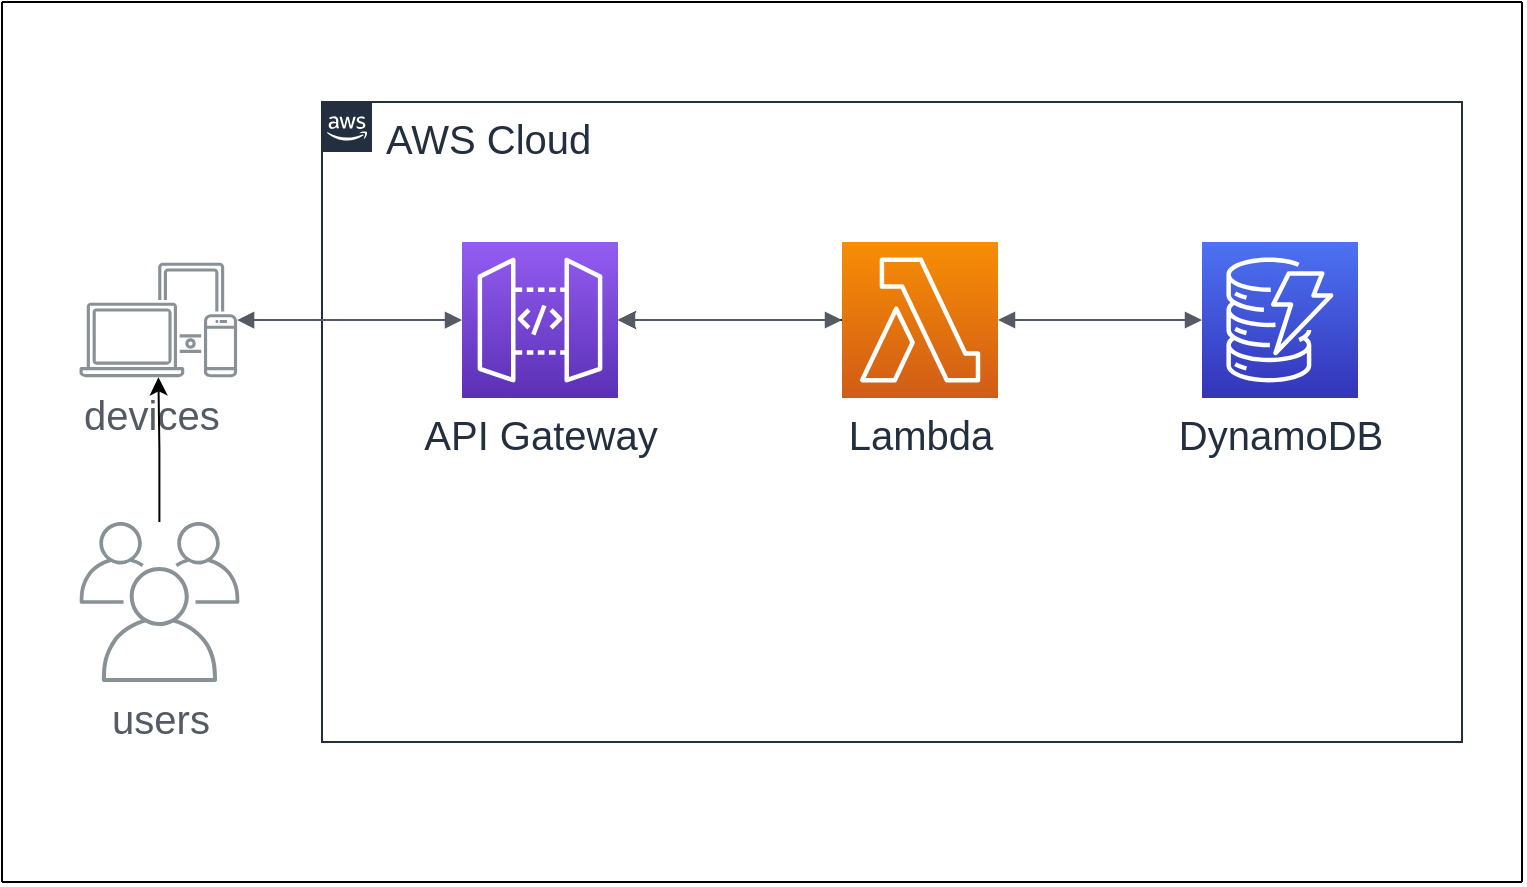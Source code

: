 <mxfile version="21.3.8" type="device">
  <diagram id="Ht1M8jgEwFfnCIfOTk4-" name="Page-1">
    <mxGraphModel dx="1050" dy="549" grid="1" gridSize="10" guides="1" tooltips="1" connect="1" arrows="1" fold="1" page="1" pageScale="1" pageWidth="827" pageHeight="1169" math="0" shadow="0">
      <root>
        <mxCell id="0" />
        <mxCell id="1" parent="0" />
        <mxCell id="jZVaUwOg5UY3L9NAnvdq-71" value="&lt;font style=&quot;font-size: 20px;&quot;&gt;AWS Cloud&lt;/font&gt;" style="points=[[0,0],[0.25,0],[0.5,0],[0.75,0],[1,0],[1,0.25],[1,0.5],[1,0.75],[1,1],[0.75,1],[0.5,1],[0.25,1],[0,1],[0,0.75],[0,0.5],[0,0.25]];outlineConnect=0;gradientColor=none;html=1;whiteSpace=wrap;fontSize=12;fontStyle=0;shape=mxgraph.aws4.group;grIcon=mxgraph.aws4.group_aws_cloud_alt;strokeColor=#232F3E;fillColor=none;verticalAlign=top;align=left;spacingLeft=30;fontColor=#232F3E;dashed=0;labelBackgroundColor=none;container=1;pointerEvents=0;collapsible=0;recursiveResize=0;" parent="1" vertex="1">
          <mxGeometry x="200" y="130" width="570" height="320" as="geometry" />
        </mxCell>
        <mxCell id="hfYn2SN7OLMcvkPTR0v9-2" value="&lt;font style=&quot;font-size: 20px;&quot;&gt;API Gateway&lt;/font&gt;" style="sketch=0;points=[[0,0,0],[0.25,0,0],[0.5,0,0],[0.75,0,0],[1,0,0],[0,1,0],[0.25,1,0],[0.5,1,0],[0.75,1,0],[1,1,0],[0,0.25,0],[0,0.5,0],[0,0.75,0],[1,0.25,0],[1,0.5,0],[1,0.75,0]];outlineConnect=0;fontColor=#232F3E;gradientColor=#945DF2;gradientDirection=north;fillColor=#5A30B5;strokeColor=#ffffff;dashed=0;verticalLabelPosition=bottom;verticalAlign=top;align=center;html=1;fontSize=12;fontStyle=0;aspect=fixed;shape=mxgraph.aws4.resourceIcon;resIcon=mxgraph.aws4.api_gateway;" parent="jZVaUwOg5UY3L9NAnvdq-71" vertex="1">
          <mxGeometry x="70" y="70" width="78" height="78" as="geometry" />
        </mxCell>
        <mxCell id="hfYn2SN7OLMcvkPTR0v9-9" value="" style="edgeStyle=orthogonalEdgeStyle;rounded=0;orthogonalLoop=1;jettySize=auto;html=1;" parent="jZVaUwOg5UY3L9NAnvdq-71" source="hfYn2SN7OLMcvkPTR0v9-4" target="hfYn2SN7OLMcvkPTR0v9-2" edge="1">
          <mxGeometry relative="1" as="geometry" />
        </mxCell>
        <mxCell id="hfYn2SN7OLMcvkPTR0v9-4" value="&lt;font style=&quot;font-size: 20px;&quot;&gt;Lambda&lt;/font&gt;" style="sketch=0;points=[[0,0,0],[0.25,0,0],[0.5,0,0],[0.75,0,0],[1,0,0],[0,1,0],[0.25,1,0],[0.5,1,0],[0.75,1,0],[1,1,0],[0,0.25,0],[0,0.5,0],[0,0.75,0],[1,0.25,0],[1,0.5,0],[1,0.75,0]];outlineConnect=0;fontColor=#232F3E;gradientColor=#F78E04;gradientDirection=north;fillColor=#D05C17;strokeColor=#ffffff;dashed=0;verticalLabelPosition=bottom;verticalAlign=top;align=center;html=1;fontSize=12;fontStyle=0;aspect=fixed;shape=mxgraph.aws4.resourceIcon;resIcon=mxgraph.aws4.lambda;" parent="jZVaUwOg5UY3L9NAnvdq-71" vertex="1">
          <mxGeometry x="260" y="70" width="78" height="78" as="geometry" />
        </mxCell>
        <mxCell id="hfYn2SN7OLMcvkPTR0v9-5" value="&lt;font style=&quot;font-size: 20px;&quot;&gt;DynamoDB&lt;/font&gt;" style="sketch=0;points=[[0,0,0],[0.25,0,0],[0.5,0,0],[0.75,0,0],[1,0,0],[0,1,0],[0.25,1,0],[0.5,1,0],[0.75,1,0],[1,1,0],[0,0.25,0],[0,0.5,0],[0,0.75,0],[1,0.25,0],[1,0.5,0],[1,0.75,0]];outlineConnect=0;fontColor=#232F3E;gradientColor=#4D72F3;gradientDirection=north;fillColor=#3334B9;strokeColor=#ffffff;dashed=0;verticalLabelPosition=bottom;verticalAlign=top;align=center;html=1;fontSize=12;fontStyle=0;aspect=fixed;shape=mxgraph.aws4.resourceIcon;resIcon=mxgraph.aws4.dynamodb;" parent="jZVaUwOg5UY3L9NAnvdq-71" vertex="1">
          <mxGeometry x="440" y="70" width="78" height="78" as="geometry" />
        </mxCell>
        <mxCell id="hfYn2SN7OLMcvkPTR0v9-8" value="" style="edgeStyle=orthogonalEdgeStyle;html=1;endArrow=block;elbow=vertical;startArrow=block;startFill=1;endFill=1;strokeColor=#545B64;rounded=0;" parent="jZVaUwOg5UY3L9NAnvdq-71" source="hfYn2SN7OLMcvkPTR0v9-2" target="hfYn2SN7OLMcvkPTR0v9-4" edge="1">
          <mxGeometry width="100" relative="1" as="geometry">
            <mxPoint x="140" y="108.58" as="sourcePoint" />
            <mxPoint x="360" y="108.58" as="targetPoint" />
          </mxGeometry>
        </mxCell>
        <mxCell id="hfYn2SN7OLMcvkPTR0v9-11" value="" style="edgeStyle=orthogonalEdgeStyle;html=1;endArrow=block;elbow=vertical;startArrow=block;startFill=1;endFill=1;strokeColor=#545B64;rounded=0;entryX=0;entryY=0.5;entryDx=0;entryDy=0;entryPerimeter=0;" parent="jZVaUwOg5UY3L9NAnvdq-71" source="hfYn2SN7OLMcvkPTR0v9-4" target="hfYn2SN7OLMcvkPTR0v9-5" edge="1">
          <mxGeometry width="100" relative="1" as="geometry">
            <mxPoint x="338" y="108.41" as="sourcePoint" />
            <mxPoint x="450" y="108.41" as="targetPoint" />
          </mxGeometry>
        </mxCell>
        <mxCell id="hfYn2SN7OLMcvkPTR0v9-6" value="&lt;div style=&quot;text-align: justify;&quot;&gt;&lt;span style=&quot;font-size: 20px; background-color: initial;&quot;&gt;devices&lt;/span&gt;&lt;/div&gt;" style="sketch=0;outlineConnect=0;gradientColor=none;fontColor=#545B64;strokeColor=none;fillColor=#879196;dashed=0;verticalLabelPosition=bottom;verticalAlign=top;align=left;html=1;fontSize=12;fontStyle=0;aspect=fixed;shape=mxgraph.aws4.illustration_devices;pointerEvents=1" parent="1" vertex="1">
          <mxGeometry x="78.77" y="210.25" width="78.77" height="57.5" as="geometry" />
        </mxCell>
        <mxCell id="hfYn2SN7OLMcvkPTR0v9-7" value="" style="edgeStyle=orthogonalEdgeStyle;html=1;endArrow=block;elbow=vertical;startArrow=block;startFill=1;endFill=1;strokeColor=#545B64;rounded=0;" parent="1" source="hfYn2SN7OLMcvkPTR0v9-6" target="hfYn2SN7OLMcvkPTR0v9-2" edge="1">
          <mxGeometry width="100" relative="1" as="geometry">
            <mxPoint x="300" y="250" as="sourcePoint" />
            <mxPoint x="400" y="250" as="targetPoint" />
          </mxGeometry>
        </mxCell>
        <mxCell id="hfYn2SN7OLMcvkPTR0v9-13" style="edgeStyle=orthogonalEdgeStyle;rounded=0;orthogonalLoop=1;jettySize=auto;html=1;" parent="1" source="hfYn2SN7OLMcvkPTR0v9-12" target="hfYn2SN7OLMcvkPTR0v9-6" edge="1">
          <mxGeometry relative="1" as="geometry" />
        </mxCell>
        <mxCell id="hfYn2SN7OLMcvkPTR0v9-12" value="&lt;font style=&quot;font-size: 20px;&quot;&gt;users&lt;/font&gt;" style="sketch=0;outlineConnect=0;gradientColor=none;fontColor=#545B64;strokeColor=none;fillColor=#879196;dashed=0;verticalLabelPosition=bottom;verticalAlign=top;align=center;html=1;fontSize=12;fontStyle=0;aspect=fixed;shape=mxgraph.aws4.illustration_users;pointerEvents=1" parent="1" vertex="1">
          <mxGeometry x="78.77" y="340" width="80" height="80" as="geometry" />
        </mxCell>
        <mxCell id="OAg_GZNE83u8Daep3qy7-1" value="" style="endArrow=none;html=1;rounded=0;" edge="1" parent="1">
          <mxGeometry width="50" height="50" relative="1" as="geometry">
            <mxPoint x="40" y="80" as="sourcePoint" />
            <mxPoint x="40" y="520" as="targetPoint" />
          </mxGeometry>
        </mxCell>
        <mxCell id="OAg_GZNE83u8Daep3qy7-2" value="" style="endArrow=none;html=1;rounded=0;" edge="1" parent="1">
          <mxGeometry width="50" height="50" relative="1" as="geometry">
            <mxPoint x="800" y="80" as="sourcePoint" />
            <mxPoint x="800" y="520" as="targetPoint" />
          </mxGeometry>
        </mxCell>
        <mxCell id="OAg_GZNE83u8Daep3qy7-3" value="" style="endArrow=none;html=1;rounded=0;" edge="1" parent="1">
          <mxGeometry width="50" height="50" relative="1" as="geometry">
            <mxPoint x="40" y="520" as="sourcePoint" />
            <mxPoint x="800" y="520" as="targetPoint" />
          </mxGeometry>
        </mxCell>
        <mxCell id="OAg_GZNE83u8Daep3qy7-4" value="" style="endArrow=none;html=1;rounded=0;" edge="1" parent="1">
          <mxGeometry width="50" height="50" relative="1" as="geometry">
            <mxPoint x="40" y="80" as="sourcePoint" />
            <mxPoint x="800" y="80" as="targetPoint" />
          </mxGeometry>
        </mxCell>
      </root>
    </mxGraphModel>
  </diagram>
</mxfile>
